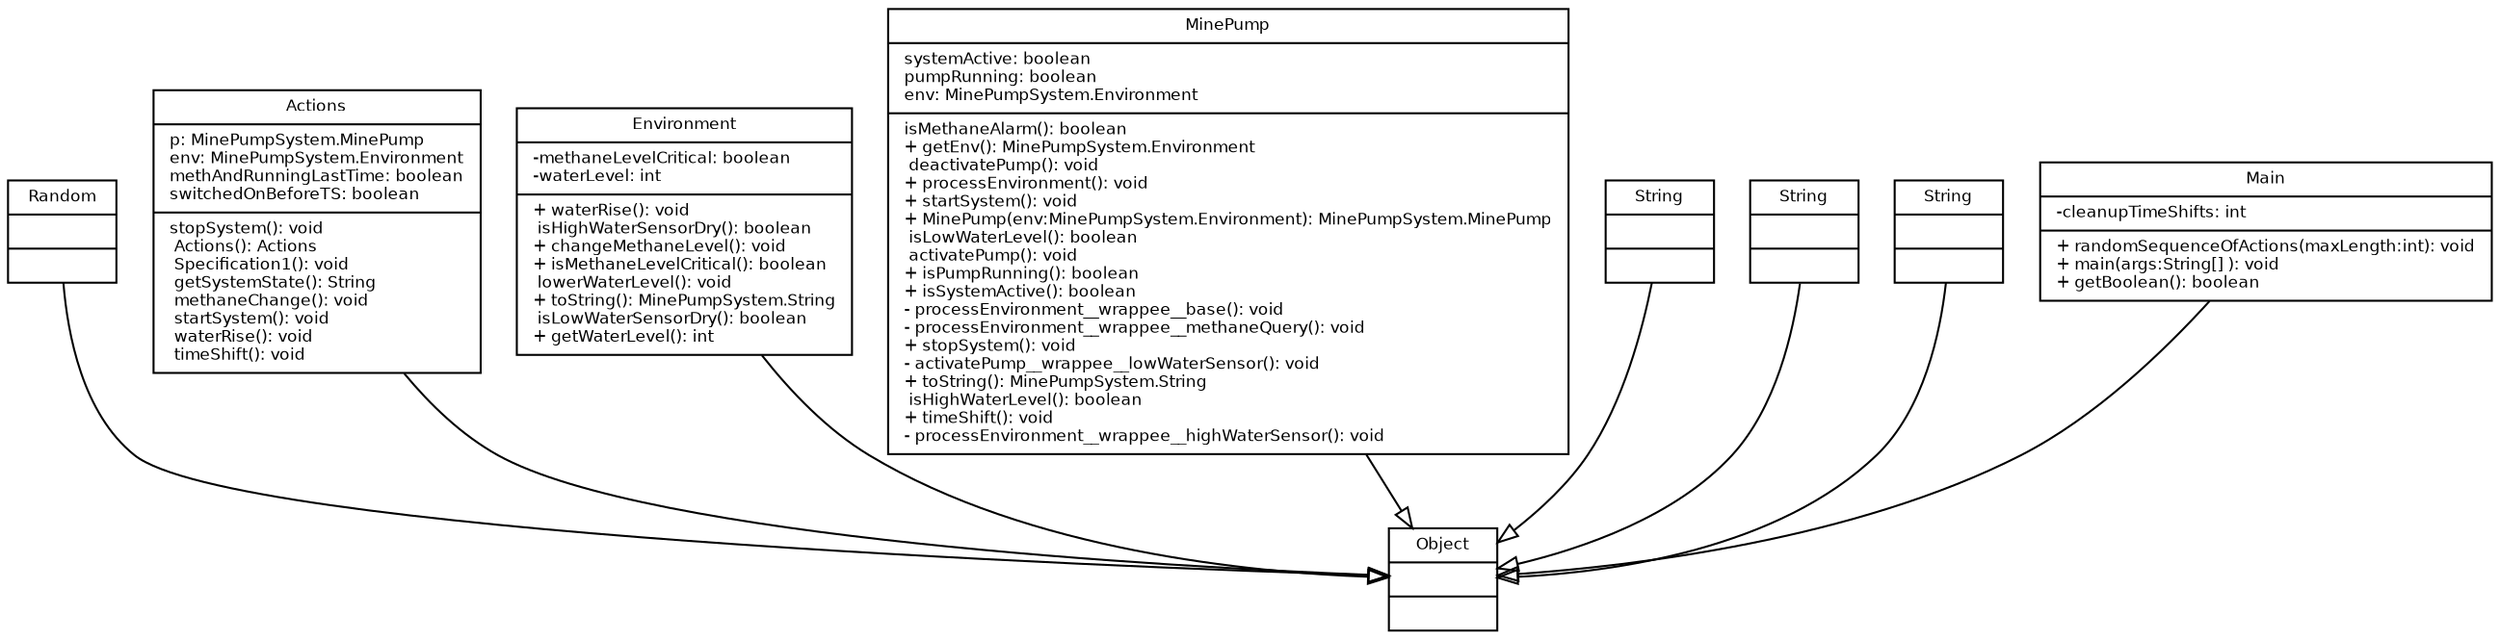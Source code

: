 digraph TypeHierarchy { 
        fontname = "Bitstream Vera Sans"
        fontsize = 8

        node [
                  fontname = "Bitstream Vera Sans"
                  fontsize = 8
                  shape = "record"
        ]

        edge [
                  fontname = "Bitstream Vera Sans"
                  fontsize = 8
        ]

        Random [
                  label = "{Random||}"
        ]

        Actions [
                  label = "{Actions|p: MinePumpSystem.MinePump\lenv: MinePumpSystem.Environment\lmethAndRunningLastTime: boolean\lswitchedOnBeforeTS: boolean\l| stopSystem(): void\l Actions(): Actions\l Specification1(): void\l getSystemState(): String\l methaneChange(): void\l startSystem(): void\l waterRise(): void\l timeShift(): void\l}"
        ]

        MinePumpSystem_Environment [
                  label = "{Environment|-methaneLevelCritical: boolean\l-waterLevel: int\l|+ waterRise(): void\l isHighWaterSensorDry(): boolean\l+ changeMethaneLevel(): void\l+ isMethaneLevelCritical(): boolean\l lowerWaterLevel(): void\l+ toString(): MinePumpSystem.String\l isLowWaterSensorDry(): boolean\l+ getWaterLevel(): int\l}"
        ]

        MinePumpSystem_MinePump [
                  label = "{MinePump|systemActive: boolean\lpumpRunning: boolean\lenv: MinePumpSystem.Environment\l| isMethaneAlarm(): boolean\l+ getEnv(): MinePumpSystem.Environment\l deactivatePump(): void\l+ processEnvironment(): void\l+ startSystem(): void\l+ MinePump(env:MinePumpSystem.Environment): MinePumpSystem.MinePump\l isLowWaterLevel(): boolean\l activatePump(): void\l+ isPumpRunning(): boolean\l+ isSystemActive(): boolean\l- processEnvironment__wrappee__base(): void\l- processEnvironment__wrappee__methaneQuery(): void\l+ stopSystem(): void\l- activatePump__wrappee__lowWaterSensor(): void\l+ toString(): MinePumpSystem.String\l isHighWaterLevel(): boolean\l+ timeShift(): void\l- processEnvironment__wrappee__highWaterSensor(): void\l}"
        ]

        String [
                  label = "{String||}"
        ]

        java_lang_String [
                  label = "{String||}"
        ]

        java_lang_Object [
                  label = "{Object||}"
        ]

        MinePumpSystem_String [
                  label = "{String||}"
        ]

        Main [
                  label = "{Main|-cleanupTimeShifts: int\l|+ randomSequenceOfActions(maxLength:int): void\l+ main(args:String[] ): void\l+ getBoolean(): boolean\l}"
        ]

        edge [
                  arrowhead = "empty"
                  style = "solid"
                  arrowtail = "none"
        ]

        Random -> java_lang_Object
        Actions -> java_lang_Object
        MinePumpSystem_Environment -> java_lang_Object
        MinePumpSystem_MinePump -> java_lang_Object
        String -> java_lang_Object
        java_lang_String -> java_lang_Object
        MinePumpSystem_String -> java_lang_Object
        Main -> java_lang_Object
        edge [
                  arrowhead = "empty"
                  style = "dashed"
                  arrowtail = "none"
        ]

        edge [
                  arrowhead = "normal"
                  style = "solid"
                  arrowtail = "odot"
        ]

}